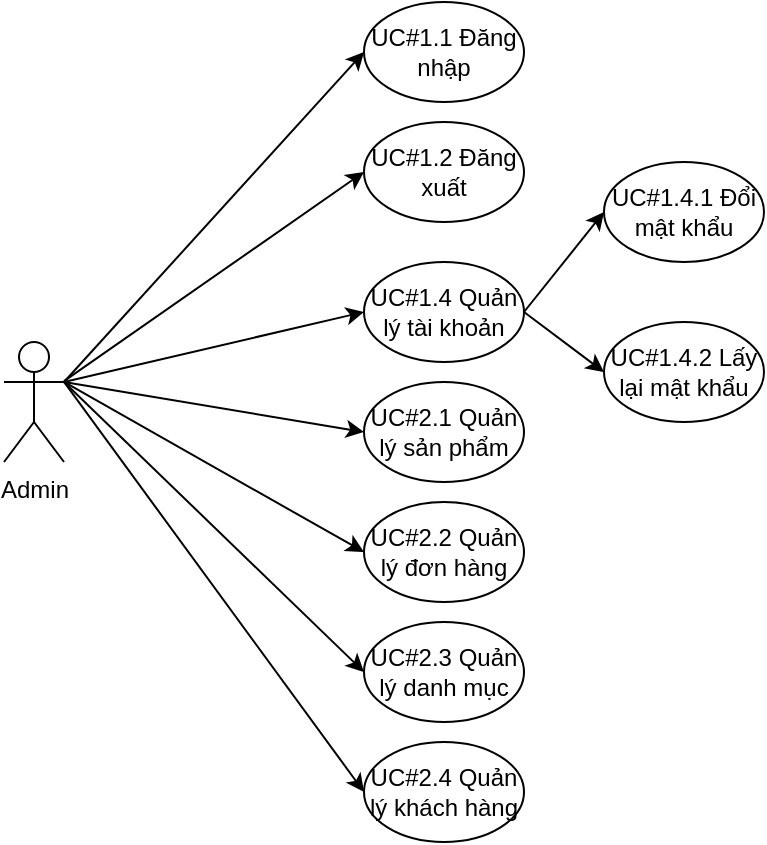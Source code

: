 <mxfile version="27.1.6">
  <diagram name="Page-1" id="YNuYMevGYaQM2IaW7lnQ">
    <mxGraphModel dx="1426" dy="1843" grid="1" gridSize="10" guides="1" tooltips="1" connect="1" arrows="1" fold="1" page="1" pageScale="1" pageWidth="850" pageHeight="1100" math="0" shadow="0">
      <root>
        <mxCell id="0" />
        <mxCell id="1" parent="0" />
        <mxCell id="OykdvGifRhcjLtKxG8Or-27" value="Admin" style="shape=umlActor;verticalLabelPosition=bottom;verticalAlign=top;html=1;outlineConnect=0;" parent="1" vertex="1">
          <mxGeometry x="150" y="160" width="30" height="60" as="geometry" />
        </mxCell>
        <mxCell id="OykdvGifRhcjLtKxG8Or-28" value="UC#1.1 Đăng nhập" style="ellipse;whiteSpace=wrap;html=1;" parent="1" vertex="1">
          <mxGeometry x="330" y="-10" width="80" height="50" as="geometry" />
        </mxCell>
        <mxCell id="OykdvGifRhcjLtKxG8Or-29" value="UC#1.2 Đăng xuất" style="ellipse;whiteSpace=wrap;html=1;" parent="1" vertex="1">
          <mxGeometry x="330" y="50" width="80" height="50" as="geometry" />
        </mxCell>
        <mxCell id="OykdvGifRhcjLtKxG8Or-30" value="UC#1.4 Quản lý tài khoản" style="ellipse;whiteSpace=wrap;html=1;" parent="1" vertex="1">
          <mxGeometry x="330" y="120" width="80" height="50" as="geometry" />
        </mxCell>
        <mxCell id="OykdvGifRhcjLtKxG8Or-32" value="UC#2.1 Quản lý sản phẩm" style="ellipse;whiteSpace=wrap;html=1;" parent="1" vertex="1">
          <mxGeometry x="330" y="180" width="80" height="50" as="geometry" />
        </mxCell>
        <mxCell id="OykdvGifRhcjLtKxG8Or-33" value="UC#2.2 Quản lý đơn hàng" style="ellipse;whiteSpace=wrap;html=1;" parent="1" vertex="1">
          <mxGeometry x="330" y="240" width="80" height="50" as="geometry" />
        </mxCell>
        <mxCell id="OykdvGifRhcjLtKxG8Or-35" value="UC#2.3 Quản lý danh mục" style="ellipse;whiteSpace=wrap;html=1;" parent="1" vertex="1">
          <mxGeometry x="330" y="300" width="80" height="50" as="geometry" />
        </mxCell>
        <mxCell id="OykdvGifRhcjLtKxG8Or-36" value="" style="endArrow=classic;html=1;rounded=0;entryX=0;entryY=0.5;entryDx=0;entryDy=0;" parent="1" target="OykdvGifRhcjLtKxG8Or-28" edge="1">
          <mxGeometry width="50" height="50" relative="1" as="geometry">
            <mxPoint x="180" y="180" as="sourcePoint" />
            <mxPoint x="520" y="160" as="targetPoint" />
          </mxGeometry>
        </mxCell>
        <mxCell id="OykdvGifRhcjLtKxG8Or-37" value="" style="endArrow=classic;html=1;rounded=0;entryX=0;entryY=0.5;entryDx=0;entryDy=0;" parent="1" source="OykdvGifRhcjLtKxG8Or-27" target="OykdvGifRhcjLtKxG8Or-29" edge="1">
          <mxGeometry width="50" height="50" relative="1" as="geometry">
            <mxPoint x="380" y="275" as="sourcePoint" />
            <mxPoint x="520" y="120" as="targetPoint" />
          </mxGeometry>
        </mxCell>
        <mxCell id="OykdvGifRhcjLtKxG8Or-38" value="" style="endArrow=classic;html=1;rounded=0;entryX=0;entryY=0.5;entryDx=0;entryDy=0;exitX=1;exitY=0.333;exitDx=0;exitDy=0;exitPerimeter=0;" parent="1" source="OykdvGifRhcjLtKxG8Or-27" target="OykdvGifRhcjLtKxG8Or-30" edge="1">
          <mxGeometry width="50" height="50" relative="1" as="geometry">
            <mxPoint x="270" y="345" as="sourcePoint" />
            <mxPoint x="410" y="190" as="targetPoint" />
          </mxGeometry>
        </mxCell>
        <mxCell id="OykdvGifRhcjLtKxG8Or-39" value="" style="endArrow=classic;html=1;rounded=0;entryX=0;entryY=0.5;entryDx=0;entryDy=0;exitX=1;exitY=0.333;exitDx=0;exitDy=0;exitPerimeter=0;" parent="1" source="OykdvGifRhcjLtKxG8Or-27" target="OykdvGifRhcjLtKxG8Or-32" edge="1">
          <mxGeometry width="50" height="50" relative="1" as="geometry">
            <mxPoint x="330" y="395" as="sourcePoint" />
            <mxPoint x="470" y="240" as="targetPoint" />
          </mxGeometry>
        </mxCell>
        <mxCell id="OykdvGifRhcjLtKxG8Or-40" value="" style="endArrow=classic;html=1;rounded=0;entryX=0;entryY=0.5;entryDx=0;entryDy=0;exitX=1;exitY=0.333;exitDx=0;exitDy=0;exitPerimeter=0;" parent="1" source="OykdvGifRhcjLtKxG8Or-27" target="OykdvGifRhcjLtKxG8Or-33" edge="1">
          <mxGeometry width="50" height="50" relative="1" as="geometry">
            <mxPoint x="420" y="445" as="sourcePoint" />
            <mxPoint x="560" y="290" as="targetPoint" />
          </mxGeometry>
        </mxCell>
        <mxCell id="OykdvGifRhcjLtKxG8Or-42" value="" style="endArrow=classic;html=1;rounded=0;entryX=0;entryY=0.5;entryDx=0;entryDy=0;exitX=1;exitY=0.333;exitDx=0;exitDy=0;exitPerimeter=0;" parent="1" source="OykdvGifRhcjLtKxG8Or-27" target="OykdvGifRhcjLtKxG8Or-35" edge="1">
          <mxGeometry width="50" height="50" relative="1" as="geometry">
            <mxPoint x="350" y="545" as="sourcePoint" />
            <mxPoint x="490" y="390" as="targetPoint" />
          </mxGeometry>
        </mxCell>
        <mxCell id="OykdvGifRhcjLtKxG8Or-48" value="UC#2.4 Quản lý khách hàng" style="ellipse;whiteSpace=wrap;html=1;" parent="1" vertex="1">
          <mxGeometry x="330" y="360" width="80" height="50" as="geometry" />
        </mxCell>
        <mxCell id="OykdvGifRhcjLtKxG8Or-49" value="" style="endArrow=classic;html=1;rounded=0;entryX=0;entryY=0.5;entryDx=0;entryDy=0;exitX=1;exitY=0.333;exitDx=0;exitDy=0;exitPerimeter=0;" parent="1" source="OykdvGifRhcjLtKxG8Or-27" target="OykdvGifRhcjLtKxG8Or-48" edge="1">
          <mxGeometry width="50" height="50" relative="1" as="geometry">
            <mxPoint x="330" y="330" as="sourcePoint" />
            <mxPoint x="480" y="535" as="targetPoint" />
          </mxGeometry>
        </mxCell>
        <mxCell id="Q7oem6sBWjkNXakzJRKq-1" value="UC#1.4.1 Đổi mật khẩu" style="ellipse;whiteSpace=wrap;html=1;" vertex="1" parent="1">
          <mxGeometry x="450" y="70" width="80" height="50" as="geometry" />
        </mxCell>
        <mxCell id="Q7oem6sBWjkNXakzJRKq-2" value="UC#1.4.2 Lấy lại mật khẩu" style="ellipse;whiteSpace=wrap;html=1;" vertex="1" parent="1">
          <mxGeometry x="450" y="150" width="80" height="50" as="geometry" />
        </mxCell>
        <mxCell id="Q7oem6sBWjkNXakzJRKq-3" value="" style="endArrow=classic;html=1;rounded=0;entryX=0;entryY=0.5;entryDx=0;entryDy=0;exitX=1;exitY=0.5;exitDx=0;exitDy=0;" edge="1" parent="1" source="OykdvGifRhcjLtKxG8Or-30" target="Q7oem6sBWjkNXakzJRKq-1">
          <mxGeometry width="50" height="50" relative="1" as="geometry">
            <mxPoint x="340" y="215" as="sourcePoint" />
            <mxPoint x="490" y="180" as="targetPoint" />
          </mxGeometry>
        </mxCell>
        <mxCell id="Q7oem6sBWjkNXakzJRKq-4" value="" style="endArrow=classic;html=1;rounded=0;entryX=0;entryY=0.5;entryDx=0;entryDy=0;exitX=1;exitY=0.5;exitDx=0;exitDy=0;" edge="1" parent="1" source="OykdvGifRhcjLtKxG8Or-30" target="Q7oem6sBWjkNXakzJRKq-2">
          <mxGeometry width="50" height="50" relative="1" as="geometry">
            <mxPoint x="470" y="245" as="sourcePoint" />
            <mxPoint x="620" y="210" as="targetPoint" />
          </mxGeometry>
        </mxCell>
      </root>
    </mxGraphModel>
  </diagram>
</mxfile>
